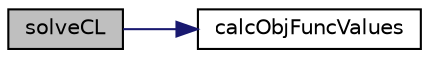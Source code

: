 digraph "solveCL"
{
  bgcolor="transparent";
  edge [fontname="Helvetica",fontsize="10",labelfontname="Helvetica",labelfontsize="10"];
  node [fontname="Helvetica",fontsize="10",shape=record];
  rankdir="LR";
  Node17 [label="solveCL",height=0.2,width=0.4,color="black", fillcolor="grey75", style="filled", fontcolor="black"];
  Node17 -> Node18 [color="midnightblue",fontsize="10",style="solid",fontname="Helvetica"];
  Node18 [label="calcObjFuncValues",height=0.2,width=0.4,color="black",URL="$namespacedafoam_1_1optFuncs.html#a45a34455439fc2923988270f3f678c65"];
}
